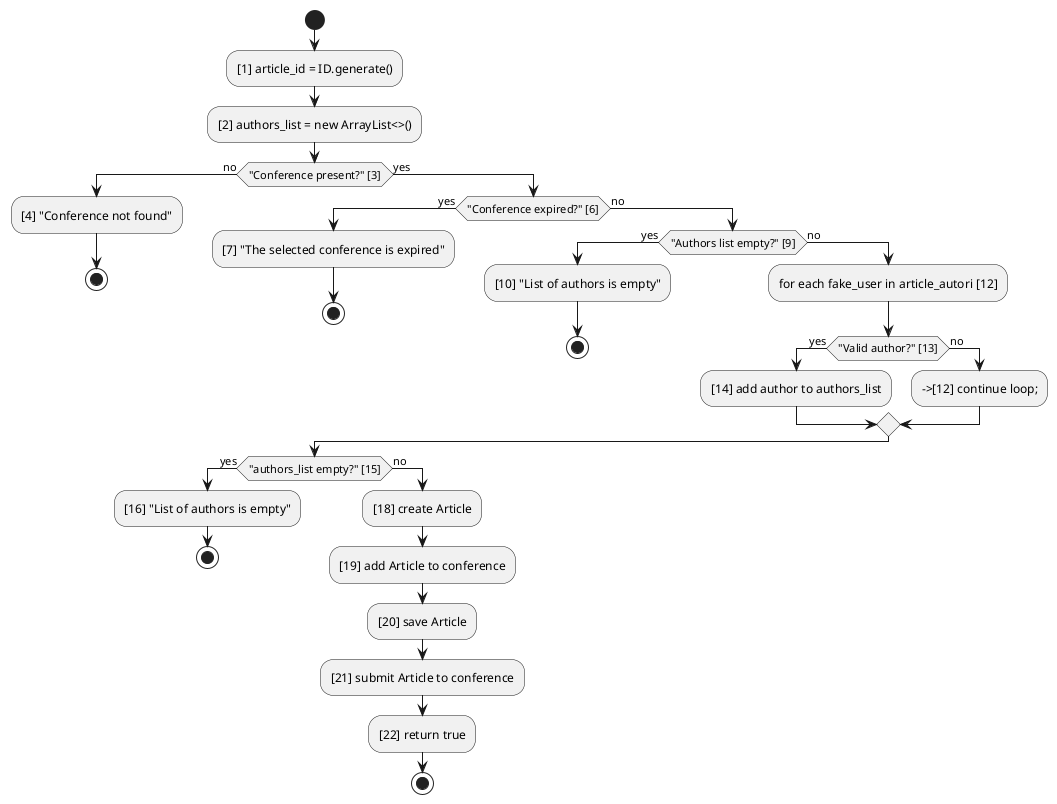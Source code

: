 @startuml
start

:[1] article_id = ID.generate();
:[2] authors_list = new ArrayList<>();

if ("Conference present?" [3]) then (no)
  :[4] "Conference not found";
  stop
else (yes)
  if ("Conference expired?" [6]) then (yes)
    :[7] "The selected conference is expired";
    stop
  else (no)
    if ("Authors list empty?" [9]) then (yes)
      :[10] "List of authors is empty";
      stop
    else (no)
      :for each fake_user in article_autori [12];
      if ("Valid author?" [13]) then (yes)
        :[14] add author to authors_list;
      else (no)
        -->[12] continue loop;
      endif
    endif
  endif
endif

if ("authors_list empty?" [15]) then (yes)
  :[16] "List of authors is empty";
  stop
else (no)
  :[18] create Article;
  :[19] add Article to conference;
  :[20] save Article;
  :[21] submit Article to conference;
  :[22] return true;
  stop
endif

@enduml
